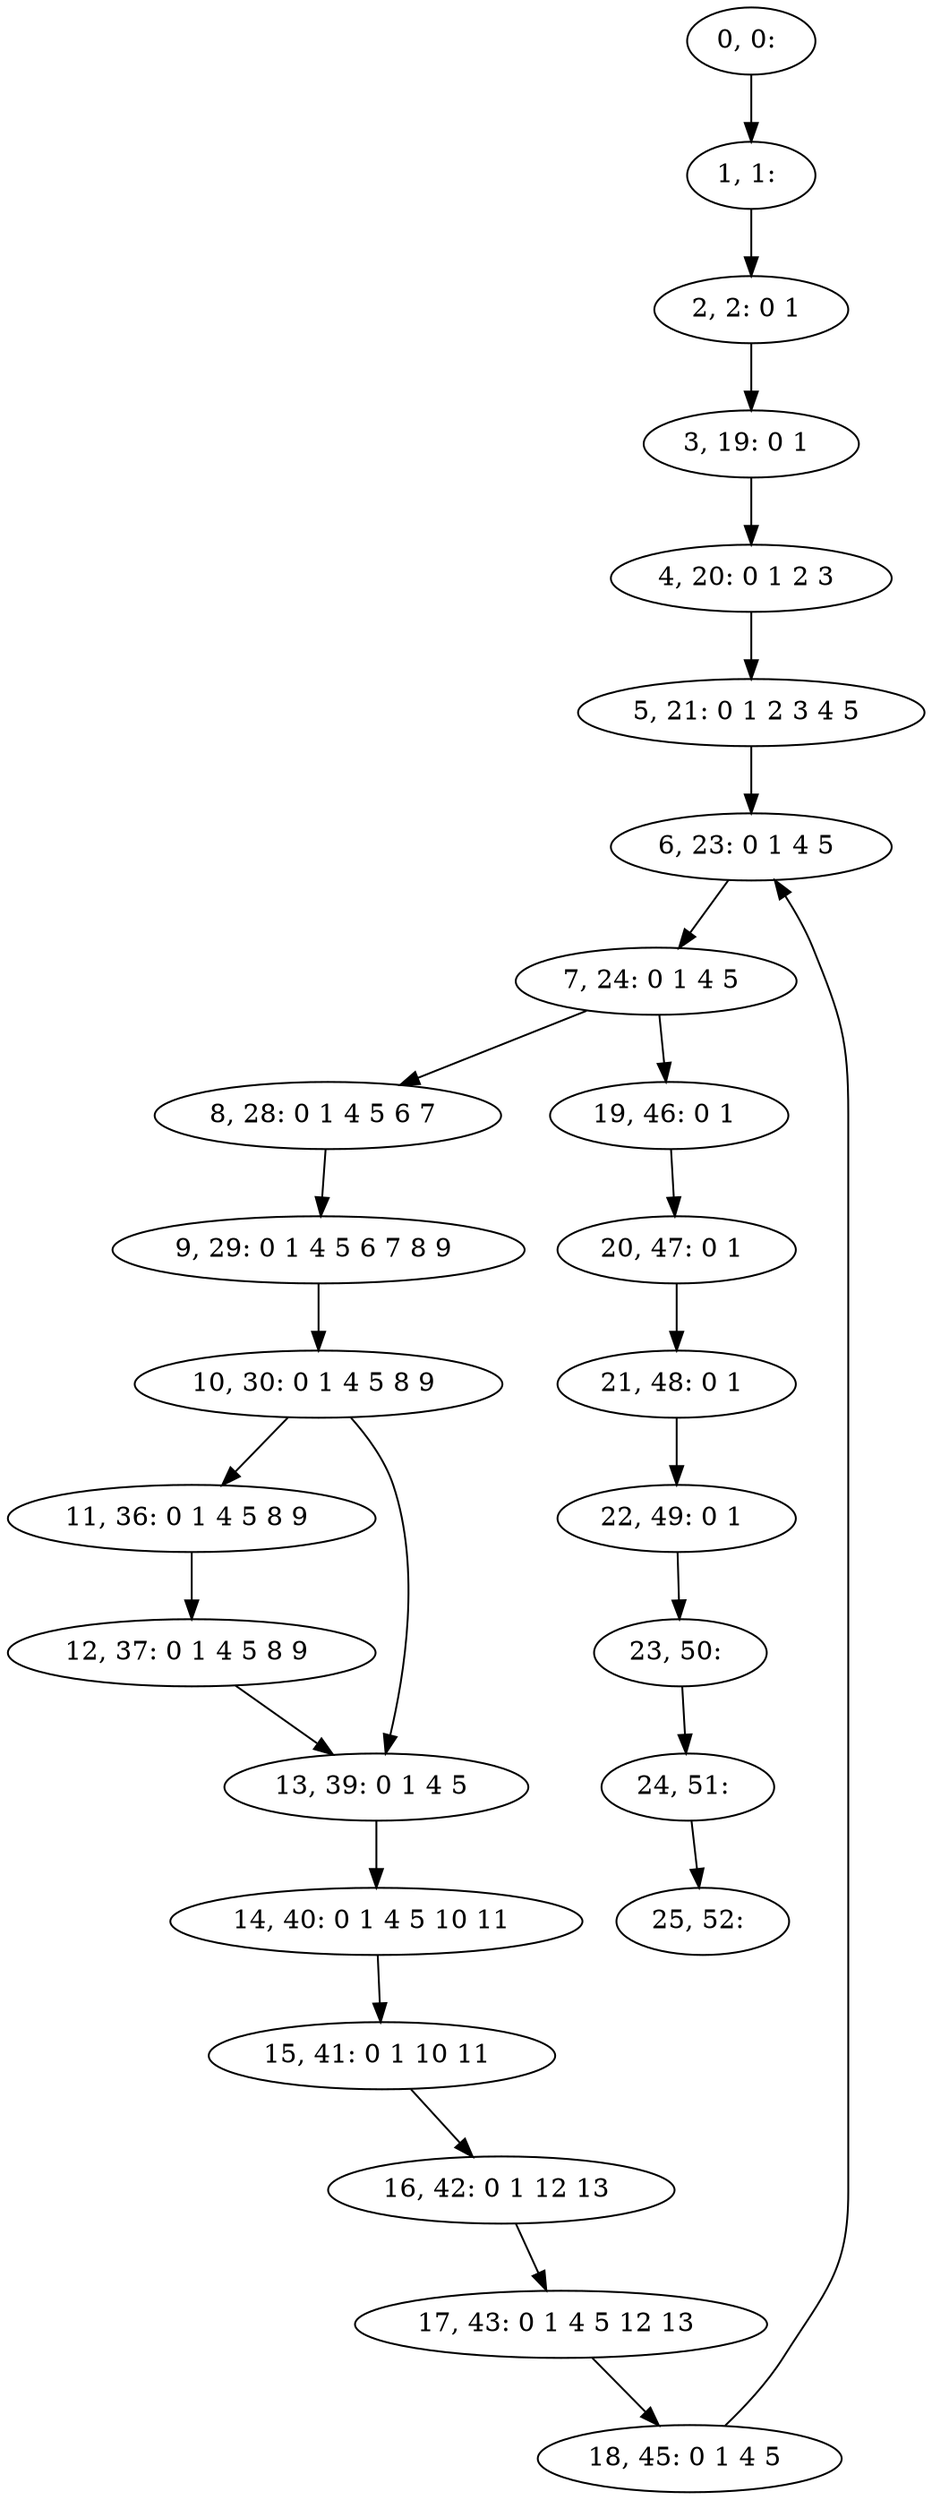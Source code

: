 digraph G {
0[label="0, 0: "];
1[label="1, 1: "];
2[label="2, 2: 0 1 "];
3[label="3, 19: 0 1 "];
4[label="4, 20: 0 1 2 3 "];
5[label="5, 21: 0 1 2 3 4 5 "];
6[label="6, 23: 0 1 4 5 "];
7[label="7, 24: 0 1 4 5 "];
8[label="8, 28: 0 1 4 5 6 7 "];
9[label="9, 29: 0 1 4 5 6 7 8 9 "];
10[label="10, 30: 0 1 4 5 8 9 "];
11[label="11, 36: 0 1 4 5 8 9 "];
12[label="12, 37: 0 1 4 5 8 9 "];
13[label="13, 39: 0 1 4 5 "];
14[label="14, 40: 0 1 4 5 10 11 "];
15[label="15, 41: 0 1 10 11 "];
16[label="16, 42: 0 1 12 13 "];
17[label="17, 43: 0 1 4 5 12 13 "];
18[label="18, 45: 0 1 4 5 "];
19[label="19, 46: 0 1 "];
20[label="20, 47: 0 1 "];
21[label="21, 48: 0 1 "];
22[label="22, 49: 0 1 "];
23[label="23, 50: "];
24[label="24, 51: "];
25[label="25, 52: "];
0->1 ;
1->2 ;
2->3 ;
3->4 ;
4->5 ;
5->6 ;
6->7 ;
7->8 ;
7->19 ;
8->9 ;
9->10 ;
10->11 ;
10->13 ;
11->12 ;
12->13 ;
13->14 ;
14->15 ;
15->16 ;
16->17 ;
17->18 ;
18->6 ;
19->20 ;
20->21 ;
21->22 ;
22->23 ;
23->24 ;
24->25 ;
}
